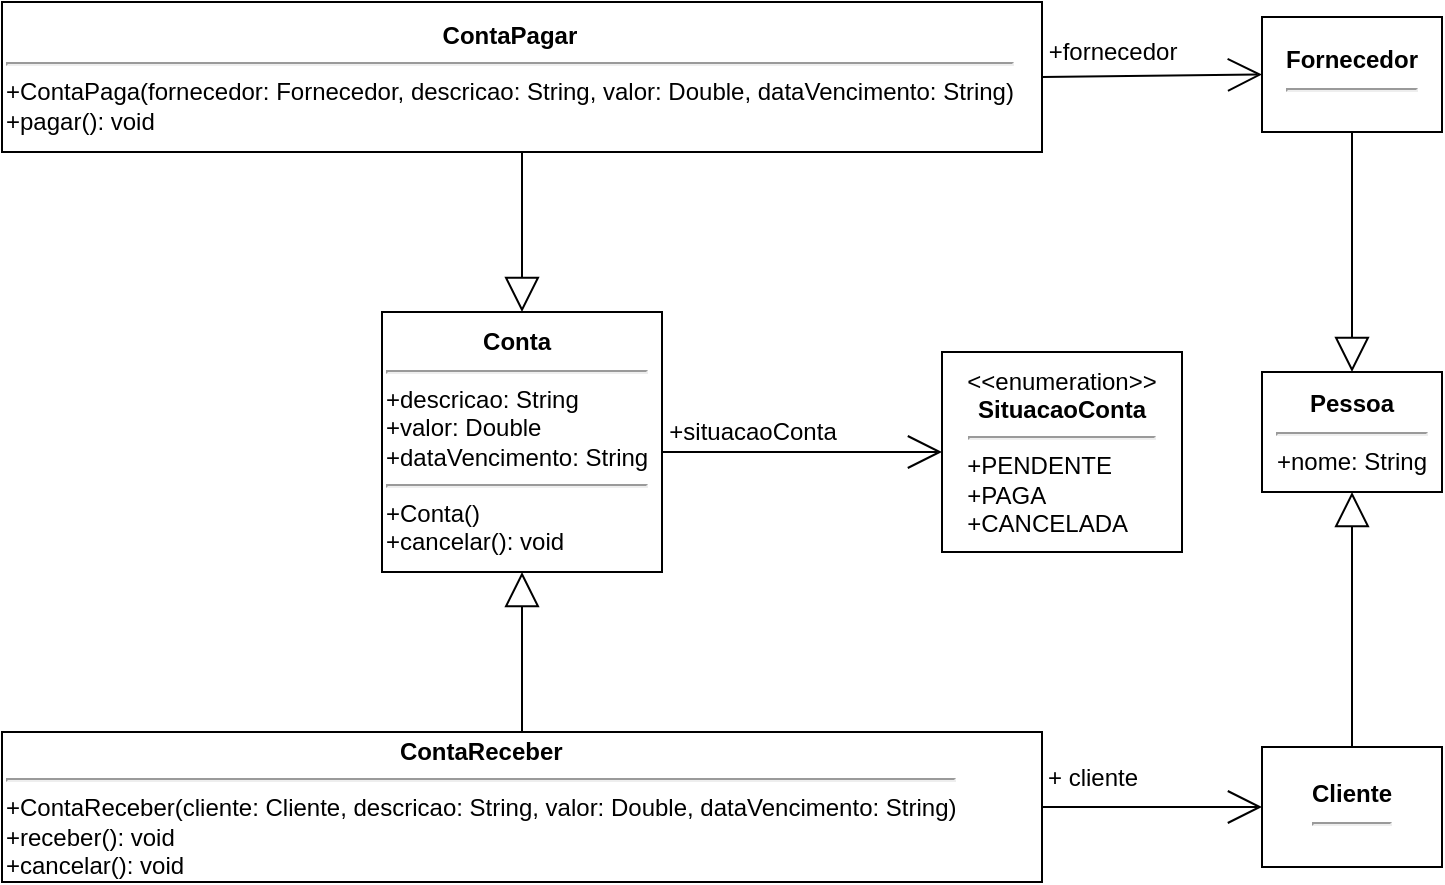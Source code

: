 <mxfile>
    <diagram id="EJvTBGxbsIG0jWumoYZW" name="Page-1">
        <mxGraphModel dx="836" dy="479" grid="1" gridSize="10" guides="1" tooltips="1" connect="1" arrows="1" fold="1" page="1" pageScale="1" pageWidth="850" pageHeight="1100" math="0" shadow="0">
            <root>
                <mxCell id="0"/>
                <mxCell id="1" parent="0"/>
                <mxCell id="7" style="edgeStyle=none;html=1;entryX=0.5;entryY=0;entryDx=0;entryDy=0;shadow=0;strokeWidth=1;endArrow=block;endFill=0;endSize=15;" edge="1" parent="1" source="2" target="6">
                    <mxGeometry relative="1" as="geometry"/>
                </mxCell>
                <mxCell id="2" value="&lt;div style=&quot;text-align: center;&quot;&gt;&lt;span style=&quot;background-color: initial;&quot;&gt;&lt;b&gt;ContaPagar&lt;/b&gt;&lt;/span&gt;&lt;/div&gt;&lt;hr style=&quot;text-align: center;&quot;&gt;&lt;div style=&quot;&quot;&gt;&lt;/div&gt;+ContaPaga(fornecedor: Fornecedor, descricao: String, valor: Double, dataVencimento: String)&lt;br&gt;+pagar(): void" style="rounded=0;whiteSpace=wrap;html=1;align=left;" parent="1" vertex="1">
                    <mxGeometry x="60" y="95" width="520" height="75" as="geometry"/>
                </mxCell>
                <mxCell id="3" value="" style="endArrow=open;html=1;exitX=1;exitY=0.5;exitDx=0;exitDy=0;entryX=0;entryY=0.5;entryDx=0;entryDy=0;shadow=0;strokeWidth=1;endFill=0;endSize=15;" parent="1" source="2" target="4" edge="1">
                    <mxGeometry width="50" height="50" relative="1" as="geometry">
                        <mxPoint x="400" y="230" as="sourcePoint"/>
                        <mxPoint x="200" y="320" as="targetPoint"/>
                    </mxGeometry>
                </mxCell>
                <mxCell id="4" value="&lt;b&gt;Fornecedor&lt;br&gt;&lt;/b&gt;&lt;hr&gt;" style="rounded=0;whiteSpace=wrap;html=1;align=center;" parent="1" vertex="1">
                    <mxGeometry x="690" y="102.5" width="90" height="57.5" as="geometry"/>
                </mxCell>
                <mxCell id="5" value="+fornecedor&lt;br&gt;" style="text;html=1;align=center;verticalAlign=middle;resizable=0;points=[];autosize=1;strokeColor=none;fillColor=none;strokeWidth=1;" parent="1" vertex="1">
                    <mxGeometry x="570" y="105" width="90" height="30" as="geometry"/>
                </mxCell>
                <mxCell id="6" value="&lt;div style=&quot;text-align: center;&quot;&gt;&lt;span style=&quot;background-color: initial;&quot;&gt;&lt;b&gt;Conta&lt;/b&gt;&lt;/span&gt;&lt;/div&gt;&lt;hr style=&quot;text-align: center;&quot;&gt;&lt;div style=&quot;&quot;&gt;&lt;span style=&quot;background-color: initial;&quot;&gt;+descricao: String&lt;/span&gt;&lt;/div&gt;+valor: Double&lt;br&gt;+dataVencimento: String&lt;hr&gt;+Conta()&lt;br&gt;+cancelar(): void" style="rounded=0;whiteSpace=wrap;html=1;align=left;" vertex="1" parent="1">
                    <mxGeometry x="250" y="250" width="140" height="130" as="geometry"/>
                </mxCell>
                <mxCell id="8" value="&lt;div style=&quot;text-align: center;&quot;&gt;&lt;span style=&quot;background-color: initial;&quot;&gt;&lt;b&gt;ContaReceber&lt;/b&gt;&lt;/span&gt;&lt;/div&gt;&lt;hr style=&quot;text-align: center;&quot;&gt;&lt;div style=&quot;&quot;&gt;&lt;/div&gt;+ContaReceber(cliente: Cliente, descricao: String, valor: Double, dataVencimento: String)&lt;br&gt;+receber(): void&lt;br&gt;+cancelar(): void" style="rounded=0;whiteSpace=wrap;html=1;align=left;" vertex="1" parent="1">
                    <mxGeometry x="60" y="460" width="520" height="75" as="geometry"/>
                </mxCell>
                <mxCell id="9" style="edgeStyle=none;html=1;entryX=0.5;entryY=1;entryDx=0;entryDy=0;shadow=0;strokeWidth=1;endArrow=block;endFill=0;endSize=15;" edge="1" parent="1" target="6">
                    <mxGeometry relative="1" as="geometry">
                        <mxPoint x="320" y="460" as="sourcePoint"/>
                        <mxPoint x="460" y="450" as="targetPoint"/>
                    </mxGeometry>
                </mxCell>
                <mxCell id="10" value="" style="endArrow=open;html=1;shadow=0;strokeWidth=1;endFill=0;endSize=15;entryX=0;entryY=0.5;entryDx=0;entryDy=0;" edge="1" parent="1" target="11">
                    <mxGeometry width="50" height="50" relative="1" as="geometry">
                        <mxPoint x="390" y="320" as="sourcePoint"/>
                        <mxPoint x="470" y="320" as="targetPoint"/>
                    </mxGeometry>
                </mxCell>
                <mxCell id="11" value="&amp;lt;&amp;lt;enumeration&amp;gt;&amp;gt;&lt;br&gt;&lt;span style=&quot;background-color: initial; text-align: left;&quot;&gt;&lt;b&gt;SituacaoConta&lt;br&gt;&lt;/b&gt;&lt;/span&gt;&lt;hr&gt;&lt;span style=&quot;background-color: initial;&quot;&gt;&lt;div style=&quot;text-align: left;&quot;&gt;&lt;span style=&quot;background-color: initial;&quot;&gt;+PENDENTE&lt;/span&gt;&lt;/div&gt;&lt;div style=&quot;text-align: left;&quot;&gt;&lt;span style=&quot;background-color: initial;&quot;&gt;+PAGA&lt;/span&gt;&lt;/div&gt;&lt;div style=&quot;text-align: left;&quot;&gt;&lt;span style=&quot;background-color: initial;&quot;&gt;+CANCELADA&lt;/span&gt;&lt;/div&gt;&lt;/span&gt;" style="rounded=0;whiteSpace=wrap;html=1;align=center;" vertex="1" parent="1">
                    <mxGeometry x="530" y="270" width="120" height="100" as="geometry"/>
                </mxCell>
                <mxCell id="12" value="&lt;b&gt;Pessoa&lt;br&gt;&lt;/b&gt;&lt;hr style=&quot;text-align: left;&quot;&gt;+nome: String" style="rounded=0;whiteSpace=wrap;html=1;align=center;" vertex="1" parent="1">
                    <mxGeometry x="690" y="280" width="90" height="60" as="geometry"/>
                </mxCell>
                <mxCell id="13" style="edgeStyle=none;html=1;entryX=0.5;entryY=0;entryDx=0;entryDy=0;shadow=0;strokeWidth=1;endArrow=block;endFill=0;endSize=15;exitX=0.5;exitY=1;exitDx=0;exitDy=0;" edge="1" parent="1" source="4" target="12">
                    <mxGeometry relative="1" as="geometry">
                        <mxPoint x="730" y="180" as="sourcePoint"/>
                        <mxPoint x="730" y="260" as="targetPoint"/>
                    </mxGeometry>
                </mxCell>
                <mxCell id="14" value="&lt;b&gt;Cliente&lt;/b&gt;&lt;hr&gt;" style="rounded=0;whiteSpace=wrap;html=1;align=center;" vertex="1" parent="1">
                    <mxGeometry x="690" y="467.5" width="90" height="60" as="geometry"/>
                </mxCell>
                <mxCell id="15" style="edgeStyle=none;html=1;entryX=0.5;entryY=1;entryDx=0;entryDy=0;shadow=0;strokeWidth=1;endArrow=block;endFill=0;endSize=15;exitX=0.5;exitY=0;exitDx=0;exitDy=0;" edge="1" parent="1" source="14" target="12">
                    <mxGeometry relative="1" as="geometry">
                        <mxPoint x="734.66" y="460" as="sourcePoint"/>
                        <mxPoint x="734.66" y="380" as="targetPoint"/>
                    </mxGeometry>
                </mxCell>
                <mxCell id="16" value="" style="endArrow=open;html=1;exitX=1;exitY=0.5;exitDx=0;exitDy=0;entryX=0;entryY=0.5;entryDx=0;entryDy=0;shadow=0;strokeWidth=1;endFill=0;endSize=15;" edge="1" parent="1" source="8" target="14">
                    <mxGeometry width="50" height="50" relative="1" as="geometry">
                        <mxPoint x="600" y="511.25" as="sourcePoint"/>
                        <mxPoint x="710" y="510" as="targetPoint"/>
                    </mxGeometry>
                </mxCell>
                <mxCell id="17" value="+ cliente" style="text;html=1;align=center;verticalAlign=middle;resizable=0;points=[];autosize=1;strokeColor=none;fillColor=none;" vertex="1" parent="1">
                    <mxGeometry x="570" y="467.5" width="70" height="30" as="geometry"/>
                </mxCell>
                <mxCell id="18" value="+situacaoConta" style="text;html=1;align=center;verticalAlign=middle;resizable=0;points=[];autosize=1;strokeColor=none;fillColor=none;" vertex="1" parent="1">
                    <mxGeometry x="380" y="295" width="110" height="30" as="geometry"/>
                </mxCell>
            </root>
        </mxGraphModel>
    </diagram>
</mxfile>